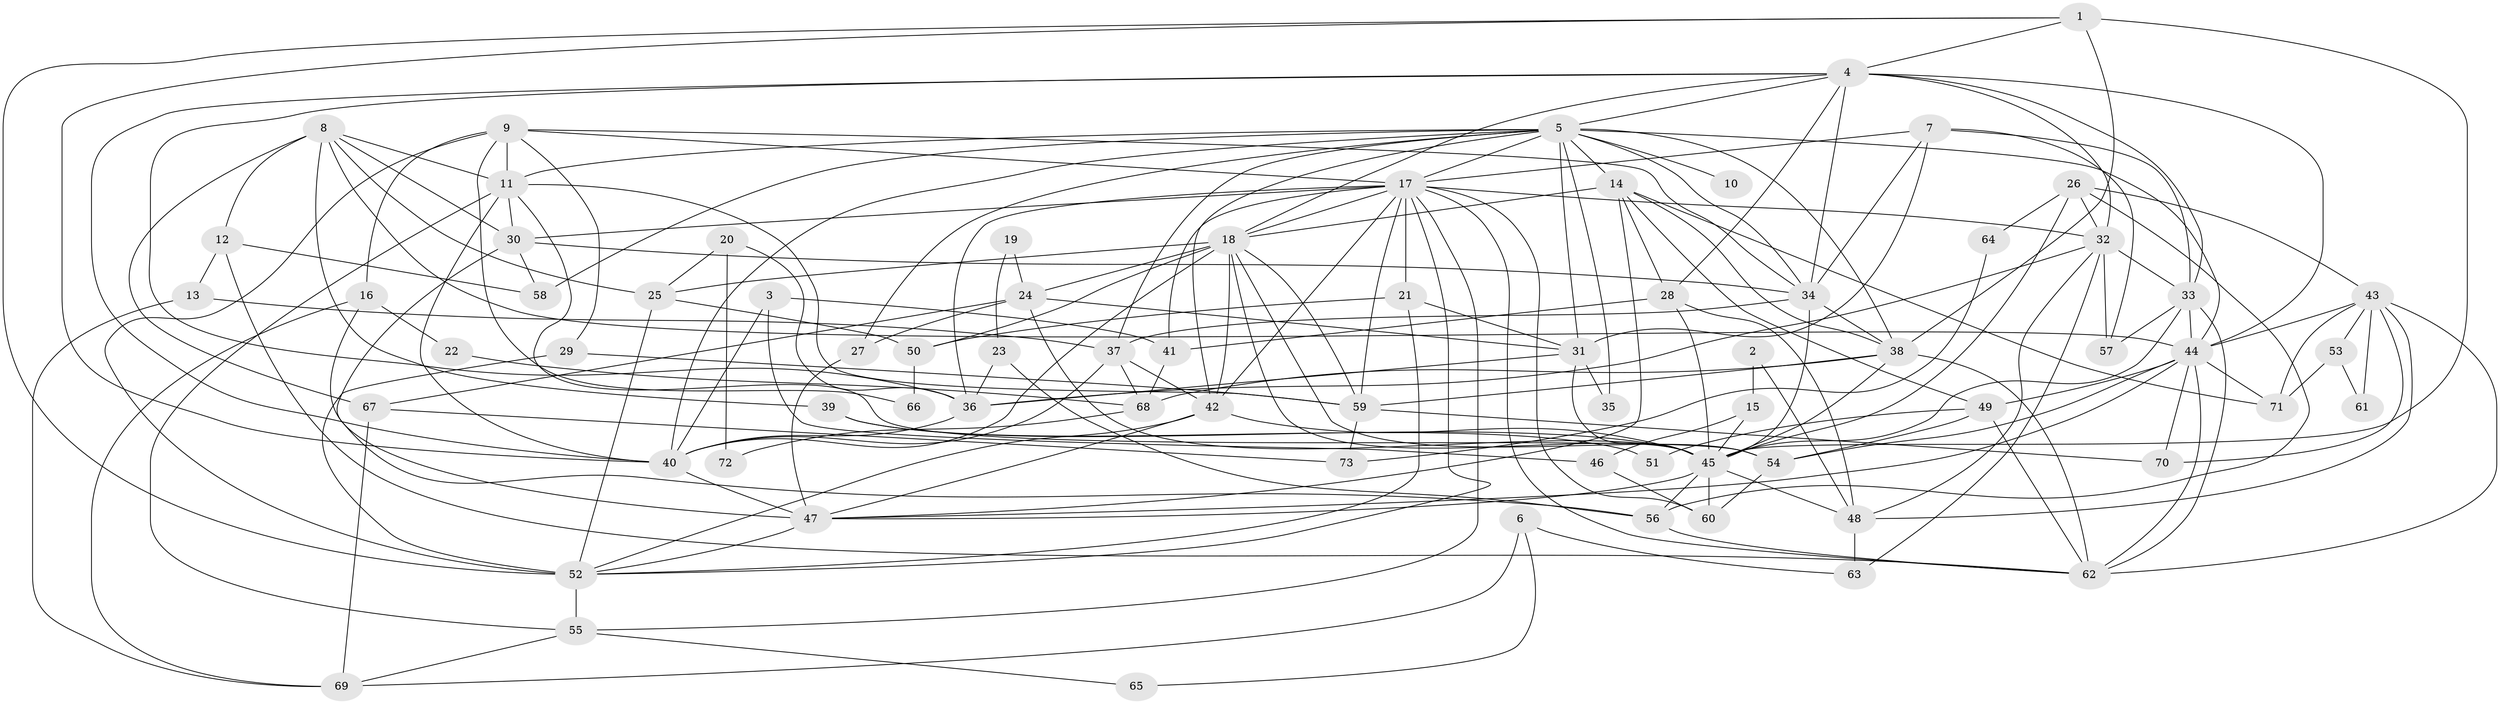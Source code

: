 // original degree distribution, {3: 0.2620689655172414, 2: 0.1310344827586207, 4: 0.2620689655172414, 5: 0.2206896551724138, 7: 0.05517241379310345, 6: 0.06896551724137931}
// Generated by graph-tools (version 1.1) at 2025/36/03/09/25 02:36:11]
// undirected, 73 vertices, 194 edges
graph export_dot {
graph [start="1"]
  node [color=gray90,style=filled];
  1;
  2;
  3;
  4;
  5;
  6;
  7;
  8;
  9;
  10;
  11;
  12;
  13;
  14;
  15;
  16;
  17;
  18;
  19;
  20;
  21;
  22;
  23;
  24;
  25;
  26;
  27;
  28;
  29;
  30;
  31;
  32;
  33;
  34;
  35;
  36;
  37;
  38;
  39;
  40;
  41;
  42;
  43;
  44;
  45;
  46;
  47;
  48;
  49;
  50;
  51;
  52;
  53;
  54;
  55;
  56;
  57;
  58;
  59;
  60;
  61;
  62;
  63;
  64;
  65;
  66;
  67;
  68;
  69;
  70;
  71;
  72;
  73;
  1 -- 4 [weight=1.0];
  1 -- 38 [weight=1.0];
  1 -- 40 [weight=1.0];
  1 -- 45 [weight=2.0];
  1 -- 52 [weight=1.0];
  2 -- 15 [weight=1.0];
  2 -- 48 [weight=1.0];
  3 -- 40 [weight=1.0];
  3 -- 41 [weight=1.0];
  3 -- 46 [weight=1.0];
  4 -- 5 [weight=1.0];
  4 -- 18 [weight=2.0];
  4 -- 28 [weight=1.0];
  4 -- 32 [weight=2.0];
  4 -- 33 [weight=1.0];
  4 -- 34 [weight=1.0];
  4 -- 36 [weight=1.0];
  4 -- 40 [weight=2.0];
  4 -- 44 [weight=2.0];
  5 -- 10 [weight=2.0];
  5 -- 11 [weight=1.0];
  5 -- 14 [weight=1.0];
  5 -- 17 [weight=1.0];
  5 -- 27 [weight=1.0];
  5 -- 31 [weight=1.0];
  5 -- 34 [weight=1.0];
  5 -- 35 [weight=1.0];
  5 -- 37 [weight=1.0];
  5 -- 38 [weight=1.0];
  5 -- 40 [weight=1.0];
  5 -- 42 [weight=1.0];
  5 -- 44 [weight=1.0];
  5 -- 58 [weight=1.0];
  6 -- 63 [weight=1.0];
  6 -- 65 [weight=1.0];
  6 -- 69 [weight=1.0];
  7 -- 17 [weight=1.0];
  7 -- 31 [weight=1.0];
  7 -- 33 [weight=2.0];
  7 -- 34 [weight=5.0];
  7 -- 57 [weight=1.0];
  8 -- 11 [weight=2.0];
  8 -- 12 [weight=1.0];
  8 -- 25 [weight=1.0];
  8 -- 30 [weight=1.0];
  8 -- 39 [weight=1.0];
  8 -- 44 [weight=2.0];
  8 -- 67 [weight=1.0];
  9 -- 11 [weight=1.0];
  9 -- 16 [weight=1.0];
  9 -- 17 [weight=1.0];
  9 -- 29 [weight=1.0];
  9 -- 34 [weight=1.0];
  9 -- 52 [weight=1.0];
  9 -- 66 [weight=1.0];
  11 -- 30 [weight=2.0];
  11 -- 40 [weight=2.0];
  11 -- 54 [weight=1.0];
  11 -- 55 [weight=1.0];
  11 -- 59 [weight=1.0];
  12 -- 13 [weight=1.0];
  12 -- 58 [weight=1.0];
  12 -- 62 [weight=1.0];
  13 -- 37 [weight=1.0];
  13 -- 69 [weight=1.0];
  14 -- 18 [weight=1.0];
  14 -- 28 [weight=1.0];
  14 -- 38 [weight=1.0];
  14 -- 47 [weight=1.0];
  14 -- 49 [weight=1.0];
  14 -- 71 [weight=1.0];
  15 -- 45 [weight=1.0];
  15 -- 46 [weight=1.0];
  16 -- 22 [weight=1.0];
  16 -- 56 [weight=1.0];
  16 -- 69 [weight=1.0];
  17 -- 18 [weight=2.0];
  17 -- 21 [weight=2.0];
  17 -- 30 [weight=1.0];
  17 -- 32 [weight=1.0];
  17 -- 36 [weight=1.0];
  17 -- 41 [weight=1.0];
  17 -- 42 [weight=1.0];
  17 -- 52 [weight=1.0];
  17 -- 55 [weight=1.0];
  17 -- 59 [weight=1.0];
  17 -- 60 [weight=1.0];
  17 -- 62 [weight=1.0];
  18 -- 24 [weight=1.0];
  18 -- 25 [weight=1.0];
  18 -- 40 [weight=2.0];
  18 -- 42 [weight=1.0];
  18 -- 45 [weight=1.0];
  18 -- 50 [weight=1.0];
  18 -- 54 [weight=1.0];
  18 -- 59 [weight=1.0];
  19 -- 23 [weight=1.0];
  19 -- 24 [weight=1.0];
  20 -- 25 [weight=1.0];
  20 -- 36 [weight=1.0];
  20 -- 72 [weight=1.0];
  21 -- 31 [weight=1.0];
  21 -- 50 [weight=1.0];
  21 -- 52 [weight=1.0];
  22 -- 68 [weight=1.0];
  23 -- 36 [weight=1.0];
  23 -- 56 [weight=1.0];
  24 -- 27 [weight=1.0];
  24 -- 31 [weight=1.0];
  24 -- 45 [weight=2.0];
  24 -- 67 [weight=1.0];
  25 -- 50 [weight=1.0];
  25 -- 52 [weight=1.0];
  26 -- 32 [weight=1.0];
  26 -- 43 [weight=1.0];
  26 -- 45 [weight=1.0];
  26 -- 56 [weight=1.0];
  26 -- 64 [weight=1.0];
  27 -- 47 [weight=1.0];
  28 -- 41 [weight=1.0];
  28 -- 45 [weight=1.0];
  28 -- 48 [weight=1.0];
  29 -- 52 [weight=1.0];
  29 -- 59 [weight=1.0];
  30 -- 34 [weight=1.0];
  30 -- 47 [weight=2.0];
  30 -- 58 [weight=1.0];
  31 -- 35 [weight=1.0];
  31 -- 36 [weight=1.0];
  31 -- 45 [weight=1.0];
  32 -- 33 [weight=1.0];
  32 -- 36 [weight=1.0];
  32 -- 48 [weight=1.0];
  32 -- 57 [weight=1.0];
  32 -- 63 [weight=1.0];
  33 -- 44 [weight=1.0];
  33 -- 45 [weight=1.0];
  33 -- 57 [weight=1.0];
  33 -- 62 [weight=1.0];
  34 -- 37 [weight=1.0];
  34 -- 38 [weight=1.0];
  34 -- 45 [weight=1.0];
  36 -- 40 [weight=2.0];
  37 -- 40 [weight=1.0];
  37 -- 42 [weight=1.0];
  37 -- 68 [weight=1.0];
  38 -- 45 [weight=1.0];
  38 -- 59 [weight=1.0];
  38 -- 62 [weight=1.0];
  38 -- 68 [weight=1.0];
  39 -- 45 [weight=1.0];
  39 -- 51 [weight=1.0];
  40 -- 47 [weight=2.0];
  41 -- 68 [weight=1.0];
  42 -- 45 [weight=1.0];
  42 -- 47 [weight=1.0];
  42 -- 52 [weight=1.0];
  43 -- 44 [weight=1.0];
  43 -- 48 [weight=1.0];
  43 -- 53 [weight=1.0];
  43 -- 61 [weight=1.0];
  43 -- 62 [weight=1.0];
  43 -- 70 [weight=1.0];
  43 -- 71 [weight=1.0];
  44 -- 47 [weight=1.0];
  44 -- 49 [weight=1.0];
  44 -- 54 [weight=2.0];
  44 -- 62 [weight=1.0];
  44 -- 70 [weight=1.0];
  44 -- 71 [weight=1.0];
  45 -- 47 [weight=2.0];
  45 -- 48 [weight=2.0];
  45 -- 56 [weight=1.0];
  45 -- 60 [weight=1.0];
  46 -- 60 [weight=1.0];
  47 -- 52 [weight=1.0];
  48 -- 63 [weight=1.0];
  49 -- 51 [weight=1.0];
  49 -- 54 [weight=1.0];
  49 -- 62 [weight=1.0];
  50 -- 66 [weight=1.0];
  52 -- 55 [weight=1.0];
  53 -- 61 [weight=1.0];
  53 -- 71 [weight=1.0];
  54 -- 60 [weight=1.0];
  55 -- 65 [weight=1.0];
  55 -- 69 [weight=1.0];
  56 -- 62 [weight=1.0];
  59 -- 70 [weight=1.0];
  59 -- 73 [weight=1.0];
  64 -- 73 [weight=1.0];
  67 -- 69 [weight=1.0];
  67 -- 73 [weight=1.0];
  68 -- 72 [weight=1.0];
}
